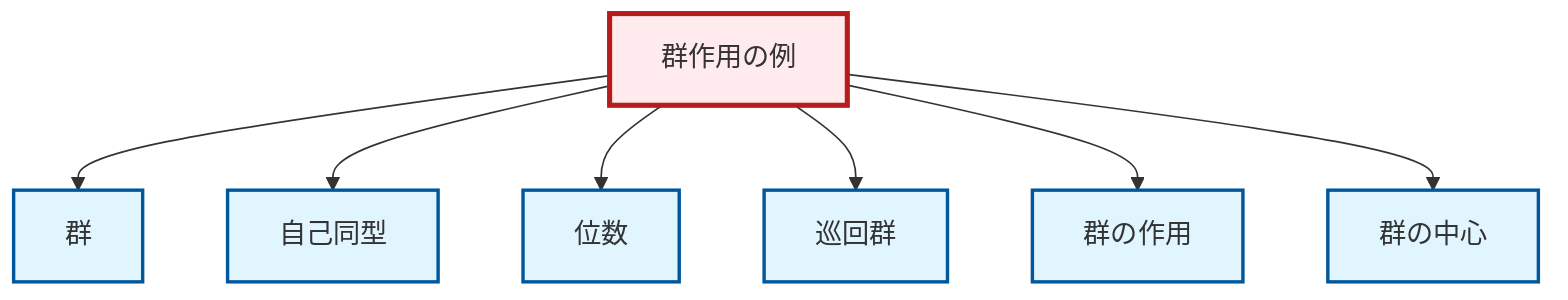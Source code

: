 graph TD
    classDef definition fill:#e1f5fe,stroke:#01579b,stroke-width:2px
    classDef theorem fill:#f3e5f5,stroke:#4a148c,stroke-width:2px
    classDef axiom fill:#fff3e0,stroke:#e65100,stroke-width:2px
    classDef example fill:#e8f5e9,stroke:#1b5e20,stroke-width:2px
    classDef current fill:#ffebee,stroke:#b71c1c,stroke-width:3px
    ex-group-action-examples["群作用の例"]:::example
    def-cyclic-group["巡回群"]:::definition
    def-automorphism["自己同型"]:::definition
    def-group["群"]:::definition
    def-center-of-group["群の中心"]:::definition
    def-order["位数"]:::definition
    def-group-action["群の作用"]:::definition
    ex-group-action-examples --> def-group
    ex-group-action-examples --> def-automorphism
    ex-group-action-examples --> def-order
    ex-group-action-examples --> def-cyclic-group
    ex-group-action-examples --> def-group-action
    ex-group-action-examples --> def-center-of-group
    class ex-group-action-examples current